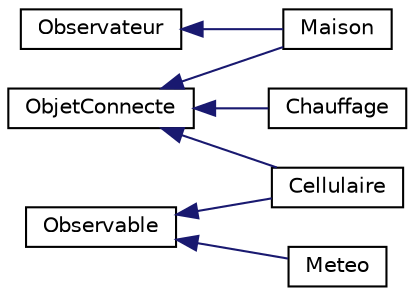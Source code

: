 digraph "Graphe hiérarchique des classes"
{
  bgcolor="transparent";
  edge [fontname="Helvetica",fontsize="10",labelfontname="Helvetica",labelfontsize="10"];
  node [fontname="Helvetica",fontsize="10",shape=record];
  rankdir="LR";
  Node1 [label="ObjetConnecte",height=0.2,width=0.4,color="black",URL="$class_objet_connecte.html"];
  Node1 -> Node2 [dir="back",color="midnightblue",fontsize="10",style="solid",fontname="Helvetica"];
  Node2 [label="Cellulaire",height=0.2,width=0.4,color="black",URL="$class_cellulaire.html",tooltip="Classe représentant un Cellulaire. "];
  Node1 -> Node3 [dir="back",color="midnightblue",fontsize="10",style="solid",fontname="Helvetica"];
  Node3 [label="Chauffage",height=0.2,width=0.4,color="black",URL="$class_chauffage.html",tooltip="Classe représentant le Chauffage d&#39;une Maison. "];
  Node1 -> Node4 [dir="back",color="midnightblue",fontsize="10",style="solid",fontname="Helvetica"];
  Node4 [label="Maison",height=0.2,width=0.4,color="black",URL="$class_maison.html",tooltip="Classe représentant une Maison. "];
  Node5 [label="Observable",height=0.2,width=0.4,color="black",URL="$class_observable.html"];
  Node5 -> Node2 [dir="back",color="midnightblue",fontsize="10",style="solid",fontname="Helvetica"];
  Node5 -> Node6 [dir="back",color="midnightblue",fontsize="10",style="solid",fontname="Helvetica"];
  Node6 [label="Meteo",height=0.2,width=0.4,color="black",URL="$class_meteo.html"];
  Node7 [label="Observateur",height=0.2,width=0.4,color="black",URL="$class_observateur.html"];
  Node7 -> Node4 [dir="back",color="midnightblue",fontsize="10",style="solid",fontname="Helvetica"];
}
